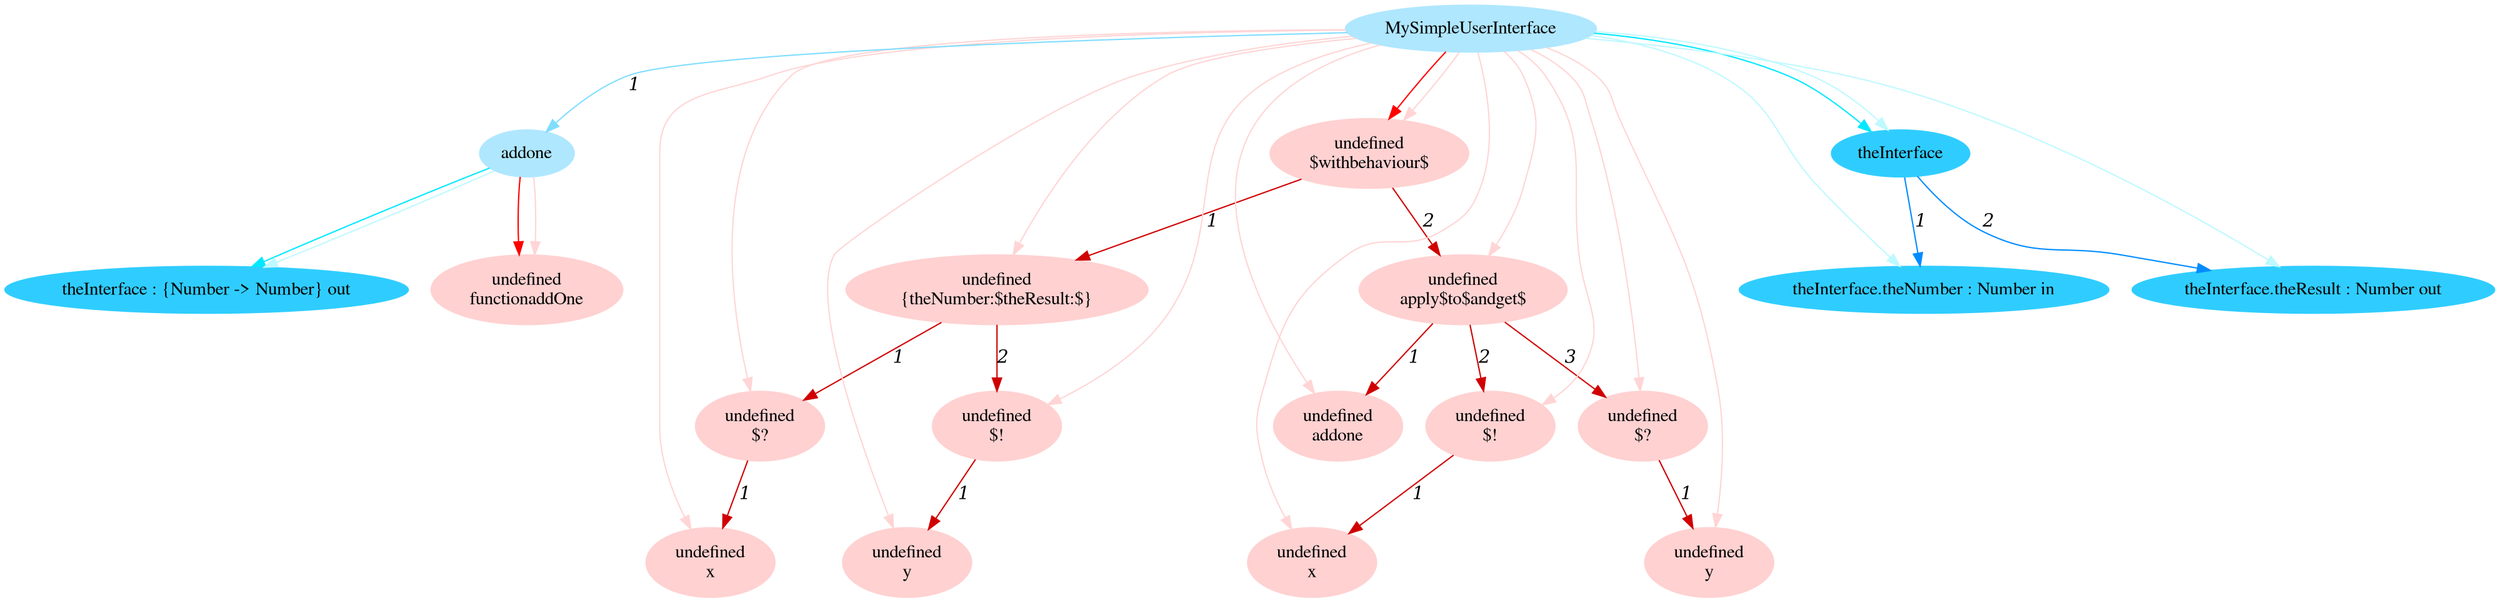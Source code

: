 digraph g{node_5442 [shape="ellipse", style="filled", color="#ffd1d1", fontname="Times", label="undefined
functionaddOne" ]
node_5455 [shape="ellipse", style="filled", color="#ffd1d1", fontname="Times", label="undefined
$withbehaviour$" ]
node_5457 [shape="ellipse", style="filled", color="#ffd1d1", fontname="Times", label="undefined
{theNumber:$theResult:$}" ]
node_5459 [shape="ellipse", style="filled", color="#ffd1d1", fontname="Times", label="undefined
$?" ]
node_5461 [shape="ellipse", style="filled", color="#ffd1d1", fontname="Times", label="undefined
x" ]
node_5464 [shape="ellipse", style="filled", color="#ffd1d1", fontname="Times", label="undefined
$!" ]
node_5466 [shape="ellipse", style="filled", color="#ffd1d1", fontname="Times", label="undefined
y" ]
node_5471 [shape="ellipse", style="filled", color="#ffd1d1", fontname="Times", label="undefined
apply$to$andget$" ]
node_5473 [shape="ellipse", style="filled", color="#ffd1d1", fontname="Times", label="undefined
addone" ]
node_5475 [shape="ellipse", style="filled", color="#ffd1d1", fontname="Times", label="undefined
$!" ]
node_5477 [shape="ellipse", style="filled", color="#ffd1d1", fontname="Times", label="undefined
x" ]
node_5480 [shape="ellipse", style="filled", color="#ffd1d1", fontname="Times", label="undefined
$?" ]
node_5482 [shape="ellipse", style="filled", color="#ffd1d1", fontname="Times", label="undefined
y" ]
node_5437 [shape="ellipse", style="filled", color="#afe7ff", fontname="Times", label="MySimpleUserInterface" ]
node_5438 [shape="ellipse", style="filled", color="#afe7ff", fontname="Times", label="addone" ]
node_5439 [shape="ellipse", style="filled", color="#2fcdff", fontname="Times", label="theInterface : {Number -> Number} out" ]
node_5446 [shape="ellipse", style="filled", color="#2fcdff", fontname="Times", label="theInterface" ]
node_5447 [shape="ellipse", style="filled", color="#2fcdff", fontname="Times", label="theInterface.theNumber : Number in" ]
node_5449 [shape="ellipse", style="filled", color="#2fcdff", fontname="Times", label="theInterface.theResult : Number out" ]
node_5459 -> node_5461 [dir=forward, arrowHead=normal, fontname="Times-Italic", arrowsize=1, color="#d00000", label="1",  headlabel="", taillabel="" ]
node_5464 -> node_5466 [dir=forward, arrowHead=normal, fontname="Times-Italic", arrowsize=1, color="#d00000", label="1",  headlabel="", taillabel="" ]
node_5457 -> node_5459 [dir=forward, arrowHead=normal, fontname="Times-Italic", arrowsize=1, color="#d00000", label="1",  headlabel="", taillabel="" ]
node_5457 -> node_5464 [dir=forward, arrowHead=normal, fontname="Times-Italic", arrowsize=1, color="#d00000", label="2",  headlabel="", taillabel="" ]
node_5475 -> node_5477 [dir=forward, arrowHead=normal, fontname="Times-Italic", arrowsize=1, color="#d00000", label="1",  headlabel="", taillabel="" ]
node_5480 -> node_5482 [dir=forward, arrowHead=normal, fontname="Times-Italic", arrowsize=1, color="#d00000", label="1",  headlabel="", taillabel="" ]
node_5471 -> node_5473 [dir=forward, arrowHead=normal, fontname="Times-Italic", arrowsize=1, color="#d00000", label="1",  headlabel="", taillabel="" ]
node_5471 -> node_5475 [dir=forward, arrowHead=normal, fontname="Times-Italic", arrowsize=1, color="#d00000", label="2",  headlabel="", taillabel="" ]
node_5471 -> node_5480 [dir=forward, arrowHead=normal, fontname="Times-Italic", arrowsize=1, color="#d00000", label="3",  headlabel="", taillabel="" ]
node_5455 -> node_5457 [dir=forward, arrowHead=normal, fontname="Times-Italic", arrowsize=1, color="#d00000", label="1",  headlabel="", taillabel="" ]
node_5455 -> node_5471 [dir=forward, arrowHead=normal, fontname="Times-Italic", arrowsize=1, color="#d00000", label="2",  headlabel="", taillabel="" ]
node_5438 -> node_5442 [dir=forward, arrowHead=normal, fontname="Times-Italic", arrowsize=1, color="#ff0000", label="",  headlabel="", taillabel="" ]
node_5437 -> node_5455 [dir=forward, arrowHead=normal, fontname="Times-Italic", arrowsize=1, color="#ff0000", label="",  headlabel="", taillabel="" ]
node_5438 -> node_5442 [dir=forward, arrowHead=normal, fontname="Times-Italic", arrowsize=1, color="#ffd5d5", label="",  headlabel="", taillabel="" ]
node_5437 -> node_5455 [dir=forward, arrowHead=normal, fontname="Times-Italic", arrowsize=1, color="#ffd5d5", label="",  headlabel="", taillabel="" ]
node_5437 -> node_5457 [dir=forward, arrowHead=normal, fontname="Times-Italic", arrowsize=1, color="#ffd5d5", label="",  headlabel="", taillabel="" ]
node_5437 -> node_5459 [dir=forward, arrowHead=normal, fontname="Times-Italic", arrowsize=1, color="#ffd5d5", label="",  headlabel="", taillabel="" ]
node_5437 -> node_5461 [dir=forward, arrowHead=normal, fontname="Times-Italic", arrowsize=1, color="#ffd5d5", label="",  headlabel="", taillabel="" ]
node_5437 -> node_5464 [dir=forward, arrowHead=normal, fontname="Times-Italic", arrowsize=1, color="#ffd5d5", label="",  headlabel="", taillabel="" ]
node_5437 -> node_5466 [dir=forward, arrowHead=normal, fontname="Times-Italic", arrowsize=1, color="#ffd5d5", label="",  headlabel="", taillabel="" ]
node_5437 -> node_5471 [dir=forward, arrowHead=normal, fontname="Times-Italic", arrowsize=1, color="#ffd5d5", label="",  headlabel="", taillabel="" ]
node_5437 -> node_5473 [dir=forward, arrowHead=normal, fontname="Times-Italic", arrowsize=1, color="#ffd5d5", label="",  headlabel="", taillabel="" ]
node_5437 -> node_5475 [dir=forward, arrowHead=normal, fontname="Times-Italic", arrowsize=1, color="#ffd5d5", label="",  headlabel="", taillabel="" ]
node_5437 -> node_5477 [dir=forward, arrowHead=normal, fontname="Times-Italic", arrowsize=1, color="#ffd5d5", label="",  headlabel="", taillabel="" ]
node_5437 -> node_5480 [dir=forward, arrowHead=normal, fontname="Times-Italic", arrowsize=1, color="#ffd5d5", label="",  headlabel="", taillabel="" ]
node_5437 -> node_5482 [dir=forward, arrowHead=normal, fontname="Times-Italic", arrowsize=1, color="#ffd5d5", label="",  headlabel="", taillabel="" ]
node_5438 -> node_5439 [dir=forward, arrowHead=normal, fontname="Times-Italic", arrowsize=1, color="#00e8ff", label="",  headlabel="", taillabel="" ]
node_5437 -> node_5446 [dir=forward, arrowHead=normal, fontname="Times-Italic", arrowsize=1, color="#00e8ff", label="",  headlabel="", taillabel="" ]
node_5438 -> node_5439 [dir=forward, arrowHead=normal, fontname="Times-Italic", arrowsize=1, color="#bef9ff", label="",  headlabel="", taillabel="" ]
node_5437 -> node_5447 [dir=forward, arrowHead=normal, fontname="Times-Italic", arrowsize=1, color="#bef9ff", label="",  headlabel="", taillabel="" ]
node_5437 -> node_5449 [dir=forward, arrowHead=normal, fontname="Times-Italic", arrowsize=1, color="#bef9ff", label="",  headlabel="", taillabel="" ]
node_5437 -> node_5446 [dir=forward, arrowHead=normal, fontname="Times-Italic", arrowsize=1, color="#bef9ff", label="",  headlabel="", taillabel="" ]
node_5446 -> node_5447 [dir=forward, arrowHead=normal, fontname="Times-Italic", arrowsize=1, color="#008cff", label="1",  headlabel="", taillabel="" ]
node_5446 -> node_5449 [dir=forward, arrowHead=normal, fontname="Times-Italic", arrowsize=1, color="#008cff", label="2",  headlabel="", taillabel="" ]
node_5437 -> node_5438 [dir=forward, arrowHead=normal, fontname="Times-Italic", arrowsize=1, color="#81ddff", label="1",  headlabel="", taillabel="" ]
}